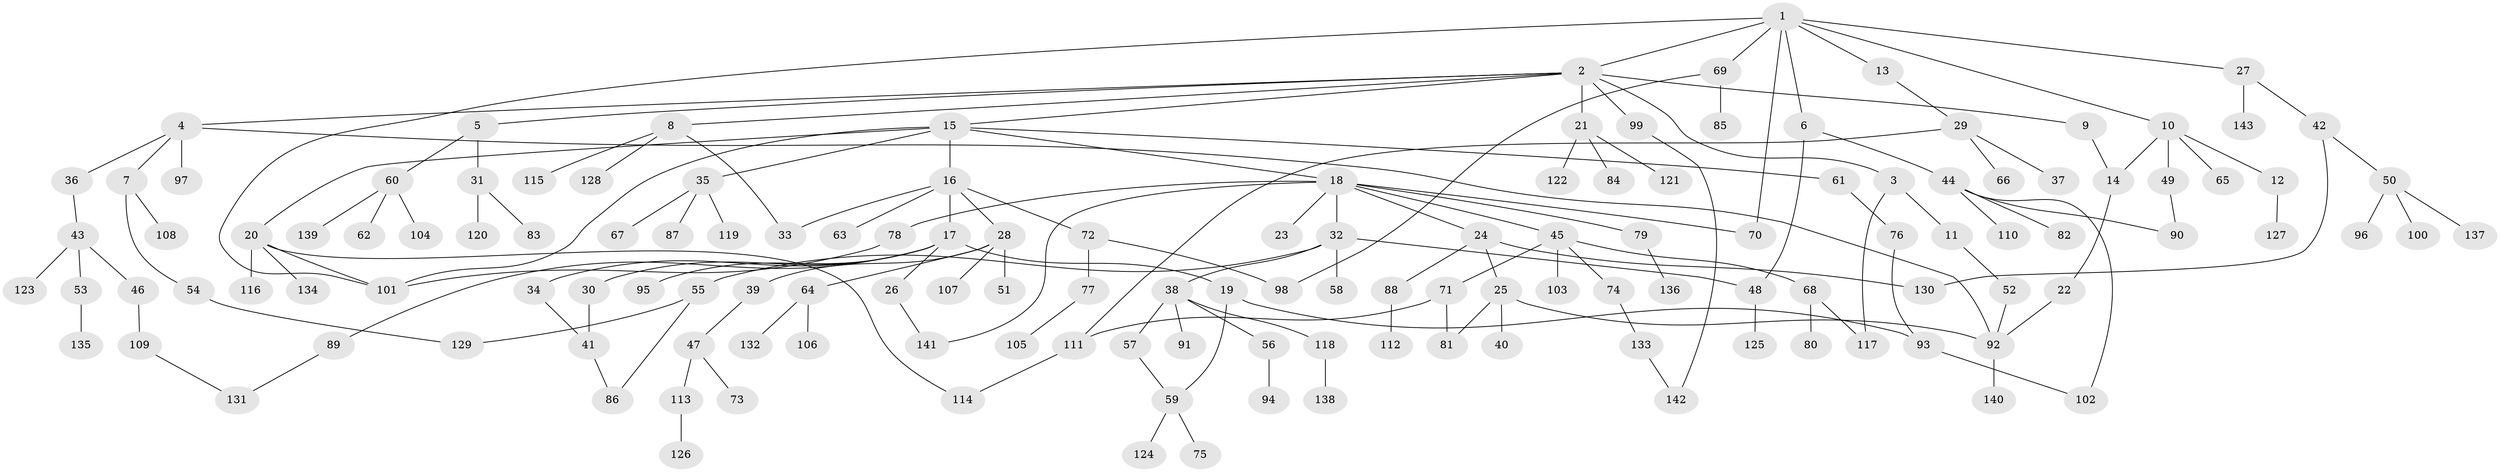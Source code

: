 // Generated by graph-tools (version 1.1) at 2025/25/03/09/25 03:25:33]
// undirected, 143 vertices, 168 edges
graph export_dot {
graph [start="1"]
  node [color=gray90,style=filled];
  1;
  2;
  3;
  4;
  5;
  6;
  7;
  8;
  9;
  10;
  11;
  12;
  13;
  14;
  15;
  16;
  17;
  18;
  19;
  20;
  21;
  22;
  23;
  24;
  25;
  26;
  27;
  28;
  29;
  30;
  31;
  32;
  33;
  34;
  35;
  36;
  37;
  38;
  39;
  40;
  41;
  42;
  43;
  44;
  45;
  46;
  47;
  48;
  49;
  50;
  51;
  52;
  53;
  54;
  55;
  56;
  57;
  58;
  59;
  60;
  61;
  62;
  63;
  64;
  65;
  66;
  67;
  68;
  69;
  70;
  71;
  72;
  73;
  74;
  75;
  76;
  77;
  78;
  79;
  80;
  81;
  82;
  83;
  84;
  85;
  86;
  87;
  88;
  89;
  90;
  91;
  92;
  93;
  94;
  95;
  96;
  97;
  98;
  99;
  100;
  101;
  102;
  103;
  104;
  105;
  106;
  107;
  108;
  109;
  110;
  111;
  112;
  113;
  114;
  115;
  116;
  117;
  118;
  119;
  120;
  121;
  122;
  123;
  124;
  125;
  126;
  127;
  128;
  129;
  130;
  131;
  132;
  133;
  134;
  135;
  136;
  137;
  138;
  139;
  140;
  141;
  142;
  143;
  1 -- 2;
  1 -- 6;
  1 -- 10;
  1 -- 13;
  1 -- 27;
  1 -- 69;
  1 -- 70;
  1 -- 101;
  2 -- 3;
  2 -- 4;
  2 -- 5;
  2 -- 8;
  2 -- 9;
  2 -- 15;
  2 -- 21;
  2 -- 99;
  3 -- 11;
  3 -- 117;
  4 -- 7;
  4 -- 36;
  4 -- 97;
  4 -- 92;
  5 -- 31;
  5 -- 60;
  6 -- 44;
  6 -- 48;
  7 -- 54;
  7 -- 108;
  8 -- 33;
  8 -- 115;
  8 -- 128;
  9 -- 14;
  10 -- 12;
  10 -- 49;
  10 -- 65;
  10 -- 14;
  11 -- 52;
  12 -- 127;
  13 -- 29;
  14 -- 22;
  15 -- 16;
  15 -- 18;
  15 -- 20;
  15 -- 35;
  15 -- 61;
  15 -- 101;
  16 -- 17;
  16 -- 28;
  16 -- 63;
  16 -- 72;
  16 -- 33;
  17 -- 19;
  17 -- 26;
  17 -- 30;
  17 -- 34;
  17 -- 89;
  17 -- 95;
  18 -- 23;
  18 -- 24;
  18 -- 32;
  18 -- 45;
  18 -- 78;
  18 -- 79;
  18 -- 141;
  18 -- 70;
  19 -- 59;
  19 -- 93;
  20 -- 114;
  20 -- 116;
  20 -- 134;
  20 -- 101;
  21 -- 84;
  21 -- 121;
  21 -- 122;
  22 -- 92;
  24 -- 25;
  24 -- 88;
  24 -- 130;
  25 -- 40;
  25 -- 92;
  25 -- 81;
  26 -- 141;
  27 -- 42;
  27 -- 143;
  28 -- 39;
  28 -- 51;
  28 -- 64;
  28 -- 107;
  29 -- 37;
  29 -- 66;
  29 -- 111;
  30 -- 41;
  31 -- 83;
  31 -- 120;
  32 -- 38;
  32 -- 48;
  32 -- 55;
  32 -- 58;
  34 -- 41;
  35 -- 67;
  35 -- 87;
  35 -- 119;
  36 -- 43;
  38 -- 56;
  38 -- 57;
  38 -- 91;
  38 -- 118;
  39 -- 47;
  41 -- 86;
  42 -- 50;
  42 -- 130;
  43 -- 46;
  43 -- 53;
  43 -- 123;
  44 -- 82;
  44 -- 90;
  44 -- 110;
  44 -- 102;
  45 -- 68;
  45 -- 71;
  45 -- 74;
  45 -- 103;
  46 -- 109;
  47 -- 73;
  47 -- 113;
  48 -- 125;
  49 -- 90;
  50 -- 96;
  50 -- 100;
  50 -- 137;
  52 -- 92;
  53 -- 135;
  54 -- 129;
  55 -- 86;
  55 -- 129;
  56 -- 94;
  57 -- 59;
  59 -- 75;
  59 -- 124;
  60 -- 62;
  60 -- 104;
  60 -- 139;
  61 -- 76;
  64 -- 106;
  64 -- 132;
  68 -- 80;
  68 -- 117;
  69 -- 85;
  69 -- 98;
  71 -- 81;
  71 -- 111;
  72 -- 77;
  72 -- 98;
  74 -- 133;
  76 -- 93;
  77 -- 105;
  78 -- 101;
  79 -- 136;
  88 -- 112;
  89 -- 131;
  92 -- 140;
  93 -- 102;
  99 -- 142;
  109 -- 131;
  111 -- 114;
  113 -- 126;
  118 -- 138;
  133 -- 142;
}
